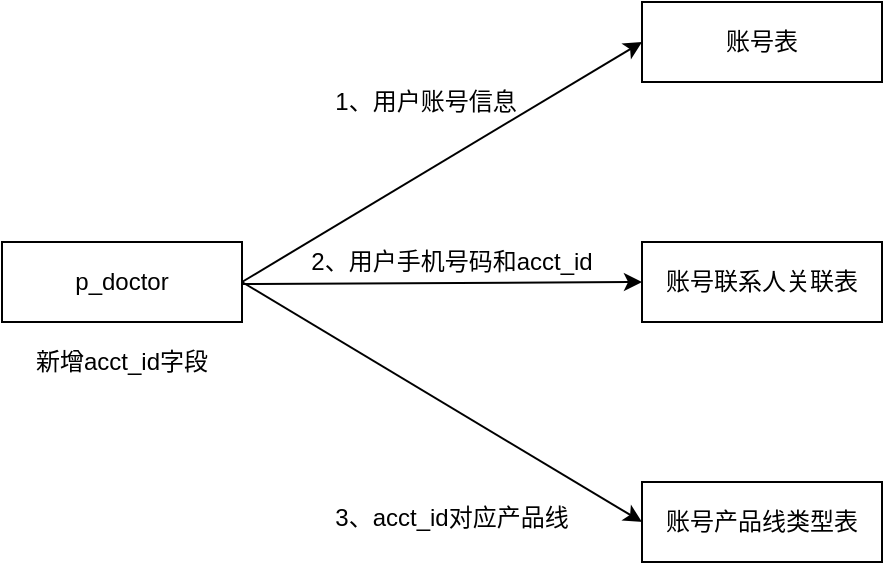 <mxfile version="11.1.4" type="github"><diagram id="DRimBEiEWbx6hpSQdGcS" name="第 1 页"><mxGraphModel dx="1550" dy="838" grid="1" gridSize="10" guides="1" tooltips="1" connect="1" arrows="1" fold="1" page="1" pageScale="1" pageWidth="1169" pageHeight="1654" math="0" shadow="0"><root><mxCell id="0"/><mxCell id="1" parent="0"/><mxCell id="AAmWDD8CHpVYP5V_qYpv-1" value="p_doctor" style="rounded=0;whiteSpace=wrap;html=1;" vertex="1" parent="1"><mxGeometry x="280" y="200" width="120" height="40" as="geometry"/></mxCell><mxCell id="AAmWDD8CHpVYP5V_qYpv-2" value="新增acct_id字段" style="text;html=1;strokeColor=none;fillColor=none;align=center;verticalAlign=middle;whiteSpace=wrap;rounded=0;" vertex="1" parent="1"><mxGeometry x="290" y="250" width="100" height="20" as="geometry"/></mxCell><mxCell id="AAmWDD8CHpVYP5V_qYpv-4" value="&lt;span style=&quot;text-align: left&quot;&gt;账号表&lt;/span&gt;" style="rounded=0;whiteSpace=wrap;html=1;" vertex="1" parent="1"><mxGeometry x="600" y="80" width="120" height="40" as="geometry"/></mxCell><mxCell id="AAmWDD8CHpVYP5V_qYpv-5" value="&lt;span style=&quot;text-align: left&quot;&gt;账号联系人关联表&lt;/span&gt;" style="rounded=0;whiteSpace=wrap;html=1;" vertex="1" parent="1"><mxGeometry x="600" y="200" width="120" height="40" as="geometry"/></mxCell><mxCell id="AAmWDD8CHpVYP5V_qYpv-6" value="账号产品线类型表" style="rounded=0;whiteSpace=wrap;html=1;" vertex="1" parent="1"><mxGeometry x="600" y="320" width="120" height="40" as="geometry"/></mxCell><mxCell id="AAmWDD8CHpVYP5V_qYpv-7" value="" style="endArrow=classic;html=1;entryX=0;entryY=0.5;entryDx=0;entryDy=0;" edge="1" parent="1" target="AAmWDD8CHpVYP5V_qYpv-4"><mxGeometry width="50" height="50" relative="1" as="geometry"><mxPoint x="400" y="220" as="sourcePoint"/><mxPoint x="450" y="170" as="targetPoint"/></mxGeometry></mxCell><mxCell id="AAmWDD8CHpVYP5V_qYpv-8" value="2、用户手机号码和acct_id" style="text;html=1;strokeColor=none;fillColor=none;align=center;verticalAlign=middle;whiteSpace=wrap;rounded=0;" vertex="1" parent="1"><mxGeometry x="427" y="200" width="156" height="20" as="geometry"/></mxCell><mxCell id="AAmWDD8CHpVYP5V_qYpv-9" value="" style="endArrow=classic;html=1;entryX=0;entryY=0.5;entryDx=0;entryDy=0;exitX=1;exitY=0.5;exitDx=0;exitDy=0;" edge="1" parent="1" target="AAmWDD8CHpVYP5V_qYpv-5"><mxGeometry width="50" height="50" relative="1" as="geometry"><mxPoint x="400" y="221" as="sourcePoint"/><mxPoint x="520" y="221" as="targetPoint"/></mxGeometry></mxCell><mxCell id="AAmWDD8CHpVYP5V_qYpv-10" value="" style="endArrow=classic;html=1;entryX=0;entryY=0.5;entryDx=0;entryDy=0;exitX=1;exitY=0.5;exitDx=0;exitDy=0;" edge="1" parent="1" source="AAmWDD8CHpVYP5V_qYpv-1" target="AAmWDD8CHpVYP5V_qYpv-6"><mxGeometry width="50" height="50" relative="1" as="geometry"><mxPoint x="420" y="280" as="sourcePoint"/><mxPoint x="470" y="230" as="targetPoint"/></mxGeometry></mxCell><mxCell id="AAmWDD8CHpVYP5V_qYpv-11" value="1、用户账号信息" style="text;html=1;strokeColor=none;fillColor=none;align=center;verticalAlign=middle;whiteSpace=wrap;rounded=0;" vertex="1" parent="1"><mxGeometry x="427" y="120" width="130" height="20" as="geometry"/></mxCell><mxCell id="AAmWDD8CHpVYP5V_qYpv-12" value="3、acct_id对应产品线" style="text;html=1;strokeColor=none;fillColor=none;align=center;verticalAlign=middle;whiteSpace=wrap;rounded=0;" vertex="1" parent="1"><mxGeometry x="440" y="328" width="130" height="20" as="geometry"/></mxCell></root></mxGraphModel></diagram></mxfile>